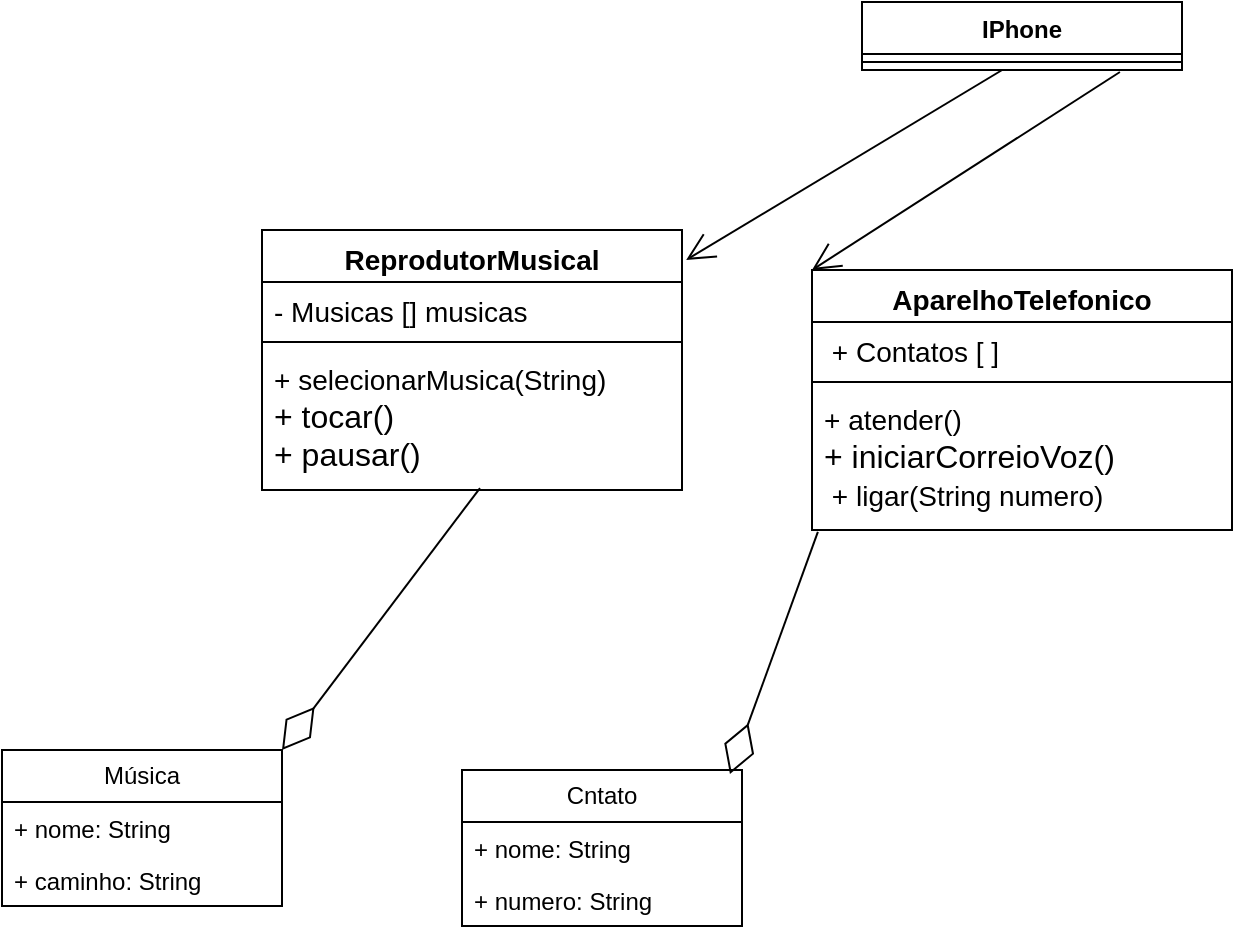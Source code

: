 <mxfile version="24.7.14">
  <diagram name="Página-1" id="XnQtG-GyFu3zvyJKXA-6">
    <mxGraphModel dx="2261" dy="746" grid="1" gridSize="10" guides="1" tooltips="1" connect="1" arrows="1" fold="1" page="1" pageScale="1" pageWidth="827" pageHeight="1169" background="none" math="0" shadow="0">
      <root>
        <mxCell id="0" />
        <mxCell id="1" parent="0" />
        <mxCell id="KCyuTO8wxvNjZEvzu9Th-2" value="&lt;font style=&quot;font-size: 14px;&quot;&gt;ReprodutorMusical&lt;/font&gt;" style="swimlane;fontStyle=1;align=center;verticalAlign=top;childLayout=stackLayout;horizontal=1;startSize=26;horizontalStack=0;resizeParent=1;resizeParentMax=0;resizeLast=0;collapsible=1;marginBottom=0;whiteSpace=wrap;html=1;" vertex="1" parent="1">
          <mxGeometry x="-180" y="400" width="210" height="130" as="geometry" />
        </mxCell>
        <mxCell id="KCyuTO8wxvNjZEvzu9Th-3" value="&lt;font style=&quot;font-size: 14px;&quot;&gt;- Musicas [] musicas&lt;/font&gt;" style="text;strokeColor=none;fillColor=none;align=left;verticalAlign=top;spacingLeft=4;spacingRight=4;overflow=hidden;rotatable=0;points=[[0,0.5],[1,0.5]];portConstraint=eastwest;whiteSpace=wrap;html=1;" vertex="1" parent="KCyuTO8wxvNjZEvzu9Th-2">
          <mxGeometry y="26" width="210" height="26" as="geometry" />
        </mxCell>
        <mxCell id="KCyuTO8wxvNjZEvzu9Th-4" value="" style="line;strokeWidth=1;fillColor=none;align=left;verticalAlign=middle;spacingTop=-1;spacingLeft=3;spacingRight=3;rotatable=0;labelPosition=right;points=[];portConstraint=eastwest;strokeColor=inherit;" vertex="1" parent="KCyuTO8wxvNjZEvzu9Th-2">
          <mxGeometry y="52" width="210" height="8" as="geometry" />
        </mxCell>
        <mxCell id="KCyuTO8wxvNjZEvzu9Th-5" value="&lt;font style=&quot;font-size: 14px;&quot;&gt;+ &lt;span class=&quot;hljs-built_in&quot;&gt;selecionarMusica&lt;/span&gt;(String)&lt;/font&gt;&lt;div&gt;&lt;font size=&quot;3&quot;&gt;+ &lt;span class=&quot;hljs-built_in&quot;&gt;tocar&lt;/span&gt;()&lt;br&gt;&lt;/font&gt;&lt;/div&gt;&lt;div&gt;&lt;font size=&quot;3&quot;&gt;+ &lt;span class=&quot;hljs-built_in&quot;&gt;pausar&lt;/span&gt;()&lt;/font&gt;&lt;br&gt;&lt;/div&gt;" style="text;strokeColor=none;fillColor=none;align=left;verticalAlign=top;spacingLeft=4;spacingRight=4;overflow=hidden;rotatable=0;points=[[0,0.5],[1,0.5]];portConstraint=eastwest;whiteSpace=wrap;html=1;" vertex="1" parent="KCyuTO8wxvNjZEvzu9Th-2">
          <mxGeometry y="60" width="210" height="70" as="geometry" />
        </mxCell>
        <mxCell id="KCyuTO8wxvNjZEvzu9Th-12" value="Música" style="swimlane;fontStyle=0;childLayout=stackLayout;horizontal=1;startSize=26;fillColor=none;horizontalStack=0;resizeParent=1;resizeParentMax=0;resizeLast=0;collapsible=1;marginBottom=0;whiteSpace=wrap;html=1;" vertex="1" parent="1">
          <mxGeometry x="-310" y="660" width="140" height="78" as="geometry" />
        </mxCell>
        <mxCell id="KCyuTO8wxvNjZEvzu9Th-13" value="+ nome: String" style="text;strokeColor=none;fillColor=none;align=left;verticalAlign=top;spacingLeft=4;spacingRight=4;overflow=hidden;rotatable=0;points=[[0,0.5],[1,0.5]];portConstraint=eastwest;whiteSpace=wrap;html=1;" vertex="1" parent="KCyuTO8wxvNjZEvzu9Th-12">
          <mxGeometry y="26" width="140" height="26" as="geometry" />
        </mxCell>
        <mxCell id="KCyuTO8wxvNjZEvzu9Th-14" value="+ caminho: String" style="text;strokeColor=none;fillColor=none;align=left;verticalAlign=top;spacingLeft=4;spacingRight=4;overflow=hidden;rotatable=0;points=[[0,0.5],[1,0.5]];portConstraint=eastwest;whiteSpace=wrap;html=1;" vertex="1" parent="KCyuTO8wxvNjZEvzu9Th-12">
          <mxGeometry y="52" width="140" height="26" as="geometry" />
        </mxCell>
        <mxCell id="KCyuTO8wxvNjZEvzu9Th-16" value="IPhone" style="swimlane;fontStyle=1;align=center;verticalAlign=top;childLayout=stackLayout;horizontal=1;startSize=26;horizontalStack=0;resizeParent=1;resizeParentMax=0;resizeLast=0;collapsible=1;marginBottom=0;whiteSpace=wrap;html=1;" vertex="1" parent="1">
          <mxGeometry x="120" y="286" width="160" height="34" as="geometry" />
        </mxCell>
        <mxCell id="KCyuTO8wxvNjZEvzu9Th-18" value="" style="line;strokeWidth=1;fillColor=none;align=left;verticalAlign=middle;spacingTop=-1;spacingLeft=3;spacingRight=3;rotatable=0;labelPosition=right;points=[];portConstraint=eastwest;strokeColor=inherit;" vertex="1" parent="KCyuTO8wxvNjZEvzu9Th-16">
          <mxGeometry y="26" width="160" height="8" as="geometry" />
        </mxCell>
        <mxCell id="KCyuTO8wxvNjZEvzu9Th-22" value="" style="endArrow=diamondThin;endFill=0;endSize=24;html=1;rounded=0;exitX=0.519;exitY=0.986;exitDx=0;exitDy=0;exitPerimeter=0;" edge="1" parent="1" source="KCyuTO8wxvNjZEvzu9Th-5">
          <mxGeometry width="160" relative="1" as="geometry">
            <mxPoint x="-60" y="590" as="sourcePoint" />
            <mxPoint x="-170" y="660" as="targetPoint" />
          </mxGeometry>
        </mxCell>
        <mxCell id="KCyuTO8wxvNjZEvzu9Th-23" value="" style="endArrow=open;endFill=1;endSize=12;html=1;rounded=0;exitX=0.438;exitY=1;exitDx=0;exitDy=0;exitPerimeter=0;entryX=1.01;entryY=0.115;entryDx=0;entryDy=0;entryPerimeter=0;" edge="1" parent="1" source="KCyuTO8wxvNjZEvzu9Th-18" target="KCyuTO8wxvNjZEvzu9Th-2">
          <mxGeometry width="160" relative="1" as="geometry">
            <mxPoint x="170" y="394.5" as="sourcePoint" />
            <mxPoint x="330" y="394.5" as="targetPoint" />
          </mxGeometry>
        </mxCell>
        <mxCell id="KCyuTO8wxvNjZEvzu9Th-28" value="&lt;font style=&quot;font-size: 14px;&quot;&gt;AparelhoTelefonico&lt;/font&gt;" style="swimlane;fontStyle=1;align=center;verticalAlign=top;childLayout=stackLayout;horizontal=1;startSize=26;horizontalStack=0;resizeParent=1;resizeParentMax=0;resizeLast=0;collapsible=1;marginBottom=0;whiteSpace=wrap;html=1;" vertex="1" parent="1">
          <mxGeometry x="95" y="420" width="210" height="130" as="geometry" />
        </mxCell>
        <mxCell id="KCyuTO8wxvNjZEvzu9Th-29" value="&lt;font style=&quot;font-size: 14px;&quot;&gt;&amp;nbsp;+ Contatos [ ]&lt;/font&gt;" style="text;strokeColor=none;fillColor=none;align=left;verticalAlign=top;spacingLeft=4;spacingRight=4;overflow=hidden;rotatable=0;points=[[0,0.5],[1,0.5]];portConstraint=eastwest;whiteSpace=wrap;html=1;" vertex="1" parent="KCyuTO8wxvNjZEvzu9Th-28">
          <mxGeometry y="26" width="210" height="26" as="geometry" />
        </mxCell>
        <mxCell id="KCyuTO8wxvNjZEvzu9Th-30" value="" style="line;strokeWidth=1;fillColor=none;align=left;verticalAlign=middle;spacingTop=-1;spacingLeft=3;spacingRight=3;rotatable=0;labelPosition=right;points=[];portConstraint=eastwest;strokeColor=inherit;" vertex="1" parent="KCyuTO8wxvNjZEvzu9Th-28">
          <mxGeometry y="52" width="210" height="8" as="geometry" />
        </mxCell>
        <mxCell id="KCyuTO8wxvNjZEvzu9Th-31" value="&lt;font style=&quot;font-size: 14px;&quot;&gt;+ &lt;span class=&quot;hljs-built_in&quot;&gt;atender&lt;/span&gt;()&lt;/font&gt;&lt;div&gt;&lt;font size=&quot;3&quot;&gt;+ &lt;span class=&quot;hljs-built_in&quot;&gt;iniciarCorreioVoz&lt;/span&gt;()&lt;/font&gt;&lt;br&gt;&lt;/div&gt;&lt;div&gt;&lt;span style=&quot;font-size: 14px;&quot;&gt;&amp;nbsp;+&amp;nbsp;&lt;/span&gt;&lt;span style=&quot;font-size: 14px;&quot; class=&quot;hljs-built_in&quot;&gt;ligar&lt;/span&gt;&lt;span style=&quot;font-size: 14px;&quot;&gt;(String numero)&lt;/span&gt;&lt;font size=&quot;3&quot;&gt;&lt;br&gt;&lt;/font&gt;&lt;/div&gt;" style="text;strokeColor=none;fillColor=none;align=left;verticalAlign=top;spacingLeft=4;spacingRight=4;overflow=hidden;rotatable=0;points=[[0,0.5],[1,0.5]];portConstraint=eastwest;whiteSpace=wrap;html=1;" vertex="1" parent="KCyuTO8wxvNjZEvzu9Th-28">
          <mxGeometry y="60" width="210" height="70" as="geometry" />
        </mxCell>
        <mxCell id="KCyuTO8wxvNjZEvzu9Th-32" value="Cntato" style="swimlane;fontStyle=0;childLayout=stackLayout;horizontal=1;startSize=26;fillColor=none;horizontalStack=0;resizeParent=1;resizeParentMax=0;resizeLast=0;collapsible=1;marginBottom=0;whiteSpace=wrap;html=1;" vertex="1" parent="1">
          <mxGeometry x="-80" y="670" width="140" height="78" as="geometry" />
        </mxCell>
        <mxCell id="KCyuTO8wxvNjZEvzu9Th-33" value="+ nome: String" style="text;strokeColor=none;fillColor=none;align=left;verticalAlign=top;spacingLeft=4;spacingRight=4;overflow=hidden;rotatable=0;points=[[0,0.5],[1,0.5]];portConstraint=eastwest;whiteSpace=wrap;html=1;" vertex="1" parent="KCyuTO8wxvNjZEvzu9Th-32">
          <mxGeometry y="26" width="140" height="26" as="geometry" />
        </mxCell>
        <mxCell id="KCyuTO8wxvNjZEvzu9Th-34" value="+ numero: String" style="text;strokeColor=none;fillColor=none;align=left;verticalAlign=top;spacingLeft=4;spacingRight=4;overflow=hidden;rotatable=0;points=[[0,0.5],[1,0.5]];portConstraint=eastwest;whiteSpace=wrap;html=1;" vertex="1" parent="KCyuTO8wxvNjZEvzu9Th-32">
          <mxGeometry y="52" width="140" height="26" as="geometry" />
        </mxCell>
        <mxCell id="KCyuTO8wxvNjZEvzu9Th-37" value="" style="endArrow=diamondThin;endFill=0;endSize=24;html=1;rounded=0;exitX=0.014;exitY=1.014;exitDx=0;exitDy=0;exitPerimeter=0;entryX=0.957;entryY=0.026;entryDx=0;entryDy=0;entryPerimeter=0;" edge="1" parent="1" source="KCyuTO8wxvNjZEvzu9Th-31" target="KCyuTO8wxvNjZEvzu9Th-32">
          <mxGeometry width="160" relative="1" as="geometry">
            <mxPoint x="429" y="493" as="sourcePoint" />
            <mxPoint x="280" y="634" as="targetPoint" />
          </mxGeometry>
        </mxCell>
        <mxCell id="KCyuTO8wxvNjZEvzu9Th-38" value="" style="endArrow=open;endFill=1;endSize=12;html=1;rounded=0;exitX=0.806;exitY=1.125;exitDx=0;exitDy=0;exitPerimeter=0;entryX=0;entryY=0;entryDx=0;entryDy=0;" edge="1" parent="1" source="KCyuTO8wxvNjZEvzu9Th-18" target="KCyuTO8wxvNjZEvzu9Th-28">
          <mxGeometry width="160" relative="1" as="geometry">
            <mxPoint x="200" y="330" as="sourcePoint" />
            <mxPoint x="92" y="415" as="targetPoint" />
          </mxGeometry>
        </mxCell>
      </root>
    </mxGraphModel>
  </diagram>
</mxfile>
